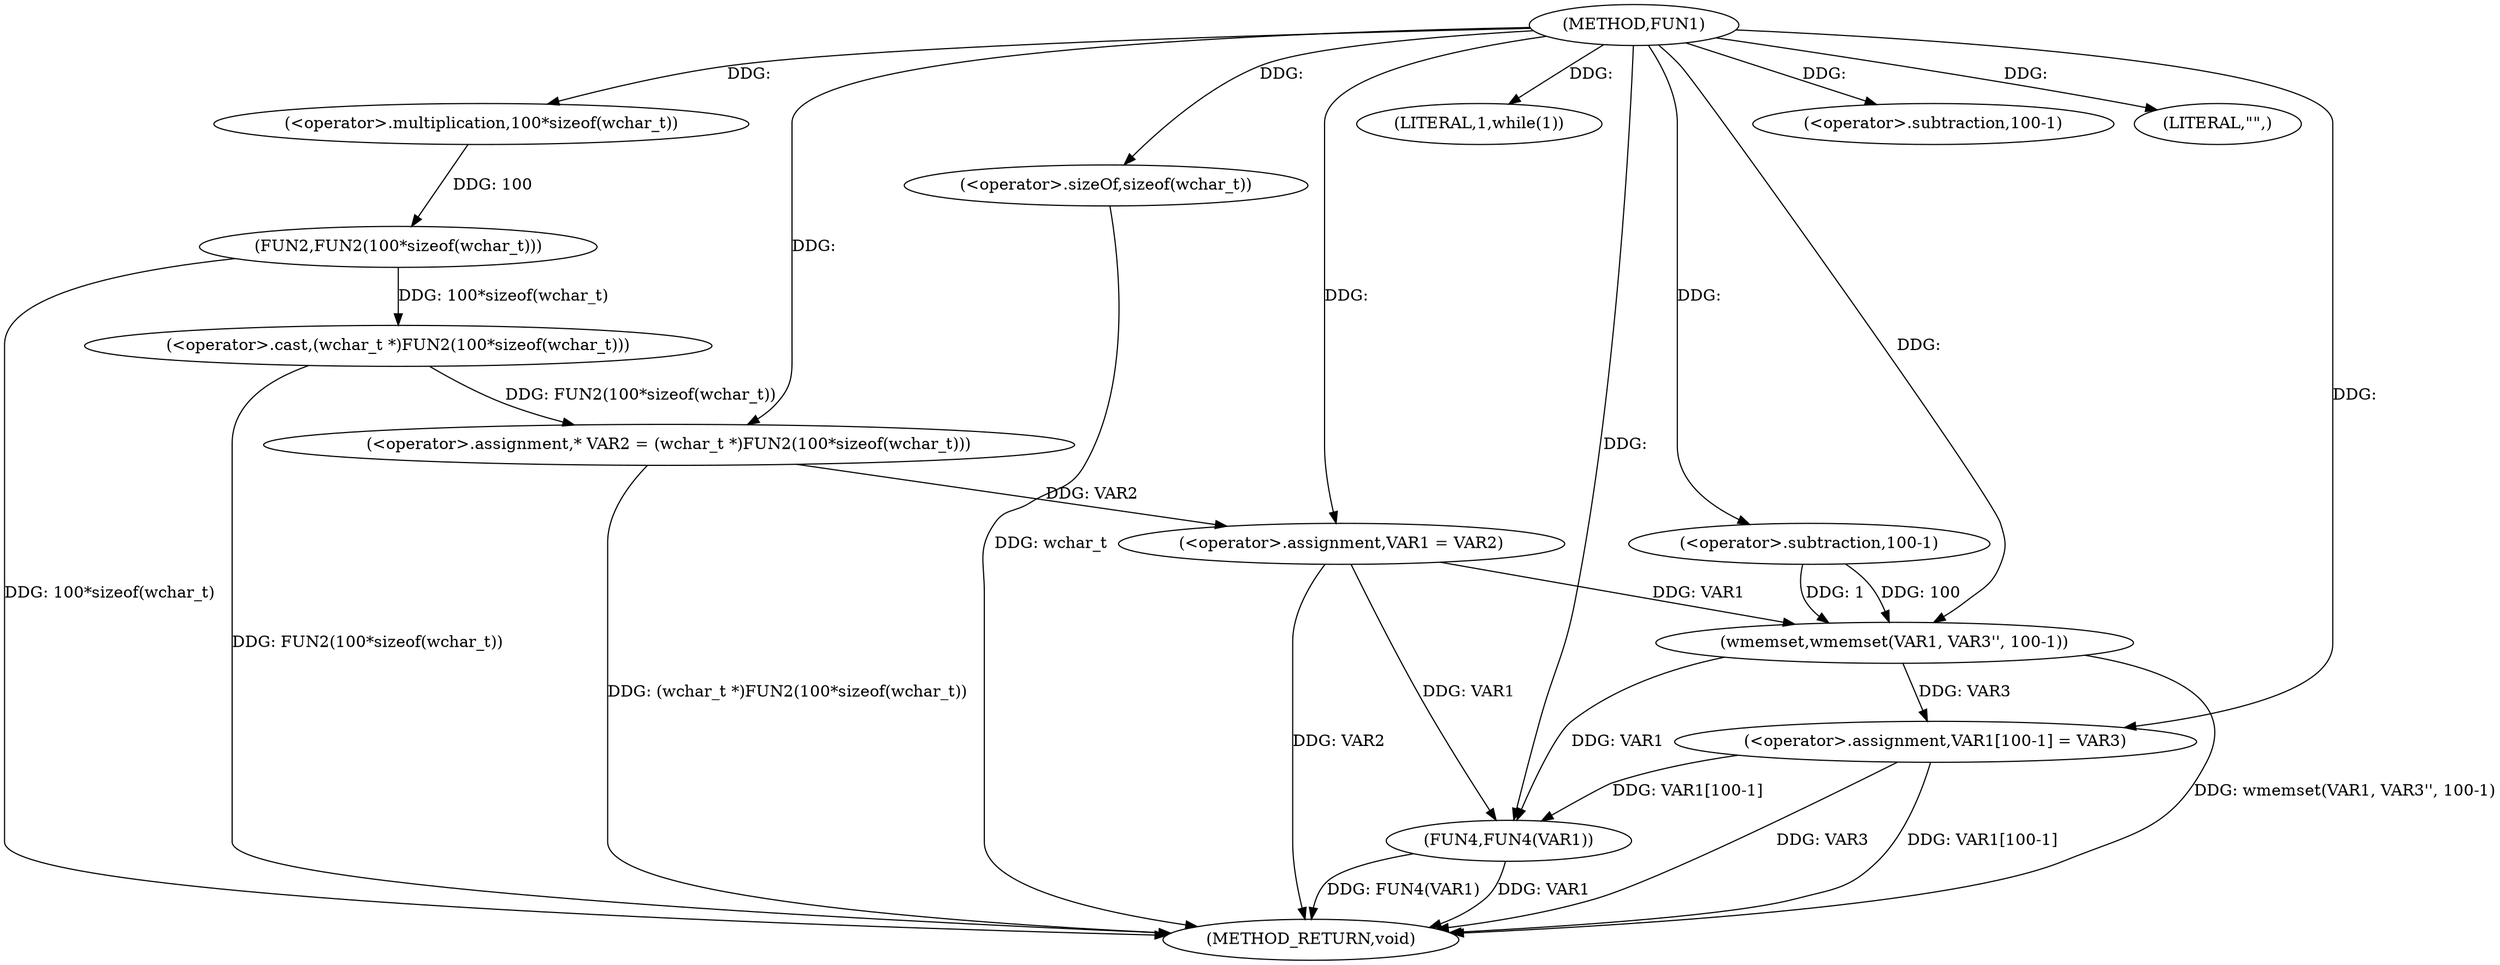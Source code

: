 digraph FUN1 {  
"1000100" [label = "(METHOD,FUN1)" ]
"1000137" [label = "(METHOD_RETURN,void)" ]
"1000104" [label = "(<operator>.assignment,* VAR2 = (wchar_t *)FUN2(100*sizeof(wchar_t)))" ]
"1000106" [label = "(<operator>.cast,(wchar_t *)FUN2(100*sizeof(wchar_t)))" ]
"1000108" [label = "(FUN2,FUN2(100*sizeof(wchar_t)))" ]
"1000109" [label = "(<operator>.multiplication,100*sizeof(wchar_t))" ]
"1000111" [label = "(<operator>.sizeOf,sizeof(wchar_t))" ]
"1000113" [label = "(<operator>.assignment,VAR1 = VAR2)" ]
"1000117" [label = "(LITERAL,1,while(1))" ]
"1000119" [label = "(wmemset,wmemset(VAR1, VAR3'', 100-1))" ]
"1000122" [label = "(<operator>.subtraction,100-1)" ]
"1000125" [label = "(<operator>.assignment,VAR1[100-1] = VAR3)" ]
"1000128" [label = "(<operator>.subtraction,100-1)" ]
"1000134" [label = "(LITERAL,\"\",)" ]
"1000135" [label = "(FUN4,FUN4(VAR1))" ]
  "1000125" -> "1000137"  [ label = "DDG: VAR1[100-1]"] 
  "1000106" -> "1000137"  [ label = "DDG: FUN2(100*sizeof(wchar_t))"] 
  "1000113" -> "1000137"  [ label = "DDG: VAR2"] 
  "1000111" -> "1000137"  [ label = "DDG: wchar_t"] 
  "1000135" -> "1000137"  [ label = "DDG: VAR1"] 
  "1000119" -> "1000137"  [ label = "DDG: wmemset(VAR1, VAR3'', 100-1)"] 
  "1000125" -> "1000137"  [ label = "DDG: VAR3"] 
  "1000135" -> "1000137"  [ label = "DDG: FUN4(VAR1)"] 
  "1000104" -> "1000137"  [ label = "DDG: (wchar_t *)FUN2(100*sizeof(wchar_t))"] 
  "1000108" -> "1000137"  [ label = "DDG: 100*sizeof(wchar_t)"] 
  "1000106" -> "1000104"  [ label = "DDG: FUN2(100*sizeof(wchar_t))"] 
  "1000100" -> "1000104"  [ label = "DDG: "] 
  "1000108" -> "1000106"  [ label = "DDG: 100*sizeof(wchar_t)"] 
  "1000109" -> "1000108"  [ label = "DDG: 100"] 
  "1000100" -> "1000109"  [ label = "DDG: "] 
  "1000100" -> "1000111"  [ label = "DDG: "] 
  "1000104" -> "1000113"  [ label = "DDG: VAR2"] 
  "1000100" -> "1000113"  [ label = "DDG: "] 
  "1000100" -> "1000117"  [ label = "DDG: "] 
  "1000113" -> "1000119"  [ label = "DDG: VAR1"] 
  "1000100" -> "1000119"  [ label = "DDG: "] 
  "1000122" -> "1000119"  [ label = "DDG: 100"] 
  "1000122" -> "1000119"  [ label = "DDG: 1"] 
  "1000100" -> "1000122"  [ label = "DDG: "] 
  "1000119" -> "1000125"  [ label = "DDG: VAR3"] 
  "1000100" -> "1000125"  [ label = "DDG: "] 
  "1000100" -> "1000128"  [ label = "DDG: "] 
  "1000100" -> "1000134"  [ label = "DDG: "] 
  "1000125" -> "1000135"  [ label = "DDG: VAR1[100-1]"] 
  "1000113" -> "1000135"  [ label = "DDG: VAR1"] 
  "1000119" -> "1000135"  [ label = "DDG: VAR1"] 
  "1000100" -> "1000135"  [ label = "DDG: "] 
}

